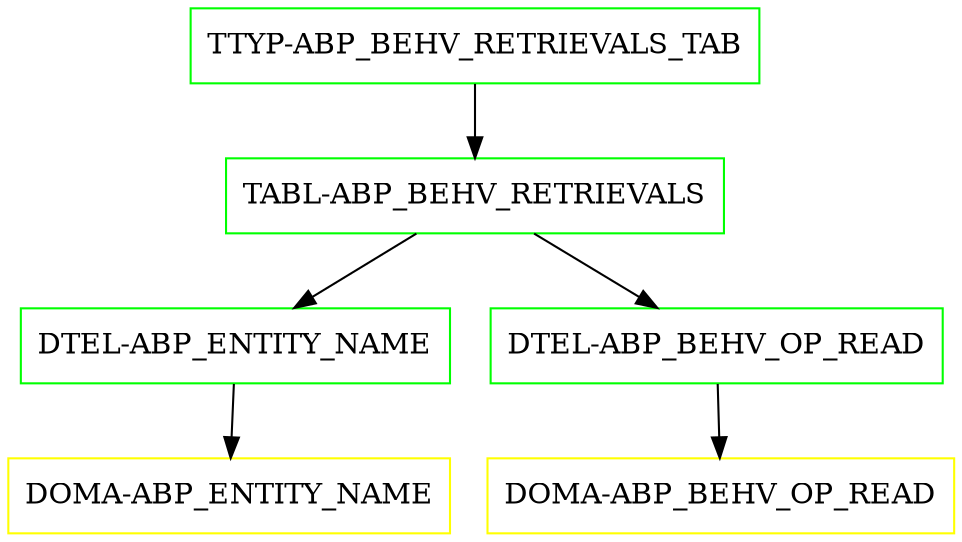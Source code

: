 digraph G {
  "TTYP-ABP_BEHV_RETRIEVALS_TAB" [shape=box,color=green];
  "TABL-ABP_BEHV_RETRIEVALS" [shape=box,color=green,URL="./TABL_ABP_BEHV_RETRIEVALS.html"];
  "DTEL-ABP_ENTITY_NAME" [shape=box,color=green,URL="./DTEL_ABP_ENTITY_NAME.html"];
  "DOMA-ABP_ENTITY_NAME" [shape=box,color=yellow,URL="./DOMA_ABP_ENTITY_NAME.html"];
  "DTEL-ABP_BEHV_OP_READ" [shape=box,color=green,URL="./DTEL_ABP_BEHV_OP_READ.html"];
  "DOMA-ABP_BEHV_OP_READ" [shape=box,color=yellow,URL="./DOMA_ABP_BEHV_OP_READ.html"];
  "TTYP-ABP_BEHV_RETRIEVALS_TAB" -> "TABL-ABP_BEHV_RETRIEVALS";
  "TABL-ABP_BEHV_RETRIEVALS" -> "DTEL-ABP_BEHV_OP_READ";
  "TABL-ABP_BEHV_RETRIEVALS" -> "DTEL-ABP_ENTITY_NAME";
  "DTEL-ABP_ENTITY_NAME" -> "DOMA-ABP_ENTITY_NAME";
  "DTEL-ABP_BEHV_OP_READ" -> "DOMA-ABP_BEHV_OP_READ";
}
